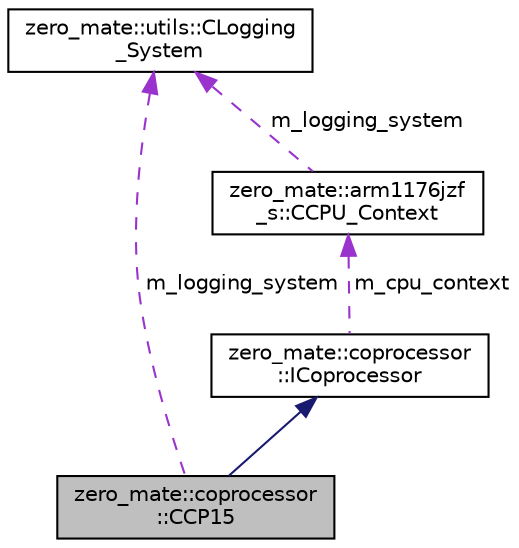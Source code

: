 digraph "zero_mate::coprocessor::CCP15"
{
 // LATEX_PDF_SIZE
  bgcolor="transparent";
  edge [fontname="Helvetica",fontsize="10",labelfontname="Helvetica",labelfontsize="10"];
  node [fontname="Helvetica",fontsize="10",shape=record];
  Node1 [label="zero_mate::coprocessor\l::CCP15",height=0.2,width=0.4,color="black", fillcolor="grey75", style="filled", fontcolor="black",tooltip=" "];
  Node2 -> Node1 [dir="back",color="midnightblue",fontsize="10",style="solid",fontname="Helvetica"];
  Node2 [label="zero_mate::coprocessor\l::ICoprocessor",height=0.2,width=0.4,color="black",URL="$classzero__mate_1_1coprocessor_1_1ICoprocessor.html",tooltip=" "];
  Node3 -> Node2 [dir="back",color="darkorchid3",fontsize="10",style="dashed",label=" m_cpu_context" ,fontname="Helvetica"];
  Node3 [label="zero_mate::arm1176jzf\l_s::CCPU_Context",height=0.2,width=0.4,color="black",URL="$classzero__mate_1_1arm1176jzf__s_1_1CCPU__Context.html",tooltip=" "];
  Node4 -> Node3 [dir="back",color="darkorchid3",fontsize="10",style="dashed",label=" m_logging_system" ,fontname="Helvetica"];
  Node4 [label="zero_mate::utils::CLogging\l_System",height=0.2,width=0.4,color="black",URL="$classzero__mate_1_1utils_1_1CLogging__System.html",tooltip=" "];
  Node4 -> Node1 [dir="back",color="darkorchid3",fontsize="10",style="dashed",label=" m_logging_system" ,fontname="Helvetica"];
}
